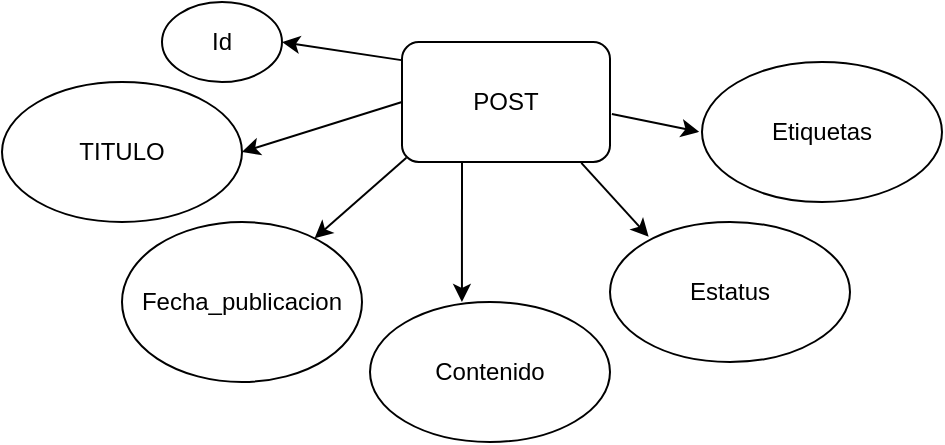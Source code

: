 <mxfile>
    <diagram id="UlM8uZWgtpeYPoDL3PFG" name="Post">
        <mxGraphModel dx="1309" dy="771" grid="1" gridSize="10" guides="1" tooltips="1" connect="1" arrows="1" fold="1" page="1" pageScale="1" pageWidth="827" pageHeight="1169" math="0" shadow="0">
            <root>
                <mxCell id="0"/>
                <mxCell id="1" parent="0"/>
                <mxCell id="2" value="POST" style="rounded=1;whiteSpace=wrap;html=1;arcSize=14;" vertex="1" parent="1">
                    <mxGeometry x="379" y="40" width="104" height="60" as="geometry"/>
                </mxCell>
                <mxCell id="3" value="TITULO" style="ellipse;whiteSpace=wrap;html=1;" vertex="1" parent="1">
                    <mxGeometry x="179" y="60" width="120" height="70" as="geometry"/>
                </mxCell>
                <mxCell id="4" value="Fecha_publicacion" style="ellipse;whiteSpace=wrap;html=1;" vertex="1" parent="1">
                    <mxGeometry x="239" y="130" width="120" height="80" as="geometry"/>
                </mxCell>
                <mxCell id="5" value="Contenido" style="ellipse;whiteSpace=wrap;html=1;" vertex="1" parent="1">
                    <mxGeometry x="363" y="170" width="120" height="70" as="geometry"/>
                </mxCell>
                <mxCell id="6" value="Estatus" style="ellipse;whiteSpace=wrap;html=1;" vertex="1" parent="1">
                    <mxGeometry x="483" y="130" width="120" height="70" as="geometry"/>
                </mxCell>
                <mxCell id="7" value="Etiquetas" style="ellipse;whiteSpace=wrap;html=1;" vertex="1" parent="1">
                    <mxGeometry x="529" y="50" width="120" height="70" as="geometry"/>
                </mxCell>
                <mxCell id="8" value="Id" style="ellipse;whiteSpace=wrap;html=1;" vertex="1" parent="1">
                    <mxGeometry x="259" y="20" width="60" height="40" as="geometry"/>
                </mxCell>
                <mxCell id="9" value="" style="endArrow=classic;html=1;exitX=0.021;exitY=0.965;exitDx=0;exitDy=0;exitPerimeter=0;" edge="1" parent="1" source="2" target="4">
                    <mxGeometry width="50" height="50" relative="1" as="geometry">
                        <mxPoint x="499" y="280" as="sourcePoint"/>
                        <mxPoint x="549" y="230" as="targetPoint"/>
                    </mxGeometry>
                </mxCell>
                <mxCell id="10" value="" style="endArrow=classic;html=1;exitX=0;exitY=0.5;exitDx=0;exitDy=0;entryX=1;entryY=0.5;entryDx=0;entryDy=0;" edge="1" parent="1" source="2" target="3">
                    <mxGeometry width="50" height="50" relative="1" as="geometry">
                        <mxPoint x="379" y="120" as="sourcePoint"/>
                        <mxPoint x="345.363" y="148.183" as="targetPoint"/>
                    </mxGeometry>
                </mxCell>
                <mxCell id="12" value="" style="endArrow=classic;html=1;exitX=-0.003;exitY=0.151;exitDx=0;exitDy=0;entryX=1;entryY=0.5;entryDx=0;entryDy=0;exitPerimeter=0;" edge="1" parent="1" source="2" target="8">
                    <mxGeometry width="50" height="50" relative="1" as="geometry">
                        <mxPoint x="399" y="90" as="sourcePoint"/>
                        <mxPoint x="319" y="115" as="targetPoint"/>
                    </mxGeometry>
                </mxCell>
                <mxCell id="13" value="" style="endArrow=classic;html=1;exitX=0;exitY=0.5;exitDx=0;exitDy=0;entryX=0.383;entryY=0;entryDx=0;entryDy=0;entryPerimeter=0;" edge="1" parent="1" target="5">
                    <mxGeometry width="50" height="50" relative="1" as="geometry">
                        <mxPoint x="409" y="100" as="sourcePoint"/>
                        <mxPoint x="329" y="125" as="targetPoint"/>
                    </mxGeometry>
                </mxCell>
                <mxCell id="14" value="" style="endArrow=classic;html=1;exitX=0.862;exitY=1.007;exitDx=0;exitDy=0;entryX=0.161;entryY=0.106;entryDx=0;entryDy=0;entryPerimeter=0;exitPerimeter=0;" edge="1" parent="1" source="2" target="6">
                    <mxGeometry width="50" height="50" relative="1" as="geometry">
                        <mxPoint x="419" y="110" as="sourcePoint"/>
                        <mxPoint x="418.96" y="180" as="targetPoint"/>
                    </mxGeometry>
                </mxCell>
                <mxCell id="15" value="" style="endArrow=classic;html=1;exitX=1.009;exitY=0.6;exitDx=0;exitDy=0;entryX=-0.012;entryY=0.499;entryDx=0;entryDy=0;entryPerimeter=0;exitPerimeter=0;" edge="1" parent="1" source="2" target="7">
                    <mxGeometry width="50" height="50" relative="1" as="geometry">
                        <mxPoint x="429" y="120" as="sourcePoint"/>
                        <mxPoint x="428.96" y="190" as="targetPoint"/>
                    </mxGeometry>
                </mxCell>
            </root>
        </mxGraphModel>
    </diagram>
    <diagram id="bG9FmS1Jnqb3g-qNUns7" name="Users">
        <mxGraphModel dx="722" dy="426" grid="1" gridSize="10" guides="1" tooltips="1" connect="1" arrows="1" fold="1" page="1" pageScale="1" pageWidth="827" pageHeight="1169" math="0" shadow="0">
            <root>
                <mxCell id="TsXCpRAqJ5bHLG3Hbtg3-0"/>
                <mxCell id="TsXCpRAqJ5bHLG3Hbtg3-1" parent="TsXCpRAqJ5bHLG3Hbtg3-0"/>
                <mxCell id="TsXCpRAqJ5bHLG3Hbtg3-2" value="USERS" style="rounded=1;whiteSpace=wrap;html=1;" vertex="1" parent="TsXCpRAqJ5bHLG3Hbtg3-1">
                    <mxGeometry x="350" y="40" width="120" height="60" as="geometry"/>
                </mxCell>
                <mxCell id="TsXCpRAqJ5bHLG3Hbtg3-3" value="Password" style="ellipse;whiteSpace=wrap;html=1;" vertex="1" parent="TsXCpRAqJ5bHLG3Hbtg3-1">
                    <mxGeometry x="190" y="70" width="120" height="80" as="geometry"/>
                </mxCell>
                <mxCell id="TsXCpRAqJ5bHLG3Hbtg3-4" value="Email" style="ellipse;whiteSpace=wrap;html=1;" vertex="1" parent="TsXCpRAqJ5bHLG3Hbtg3-1">
                    <mxGeometry x="300" y="130" width="120" height="80" as="geometry"/>
                </mxCell>
                <mxCell id="lvIWvGD6h-zGMeZID2cU-0" value="Id" style="ellipse;whiteSpace=wrap;html=1;" vertex="1" parent="TsXCpRAqJ5bHLG3Hbtg3-1">
                    <mxGeometry x="240" y="20" width="60" height="40" as="geometry"/>
                </mxCell>
                <mxCell id="lvIWvGD6h-zGMeZID2cU-1" value="Apodo" style="ellipse;whiteSpace=wrap;html=1;" vertex="1" parent="TsXCpRAqJ5bHLG3Hbtg3-1">
                    <mxGeometry x="440" y="130" width="120" height="80" as="geometry"/>
                </mxCell>
                <mxCell id="lvIWvGD6h-zGMeZID2cU-2" value="Login" style="ellipse;whiteSpace=wrap;html=1;" vertex="1" parent="TsXCpRAqJ5bHLG3Hbtg3-1">
                    <mxGeometry x="490" y="30" width="120" height="80" as="geometry"/>
                </mxCell>
                <mxCell id="lvIWvGD6h-zGMeZID2cU-3" value="" style="endArrow=classic;html=1;exitX=0;exitY=0.181;exitDx=0;exitDy=0;exitPerimeter=0;entryX=1;entryY=0.5;entryDx=0;entryDy=0;" edge="1" parent="TsXCpRAqJ5bHLG3Hbtg3-1" source="TsXCpRAqJ5bHLG3Hbtg3-2" target="lvIWvGD6h-zGMeZID2cU-0">
                    <mxGeometry width="50" height="50" relative="1" as="geometry">
                        <mxPoint x="400" y="190" as="sourcePoint"/>
                        <mxPoint x="450" y="140" as="targetPoint"/>
                    </mxGeometry>
                </mxCell>
                <mxCell id="lvIWvGD6h-zGMeZID2cU-4" value="" style="endArrow=classic;html=1;exitX=0.001;exitY=0.607;exitDx=0;exitDy=0;exitPerimeter=0;entryX=1.007;entryY=0.348;entryDx=0;entryDy=0;entryPerimeter=0;" edge="1" parent="TsXCpRAqJ5bHLG3Hbtg3-1" source="TsXCpRAqJ5bHLG3Hbtg3-2" target="TsXCpRAqJ5bHLG3Hbtg3-3">
                    <mxGeometry width="50" height="50" relative="1" as="geometry">
                        <mxPoint x="358.44" y="60.74" as="sourcePoint"/>
                        <mxPoint x="310" y="50" as="targetPoint"/>
                    </mxGeometry>
                </mxCell>
                <mxCell id="lvIWvGD6h-zGMeZID2cU-5" value="" style="endArrow=classic;html=1;exitX=0.134;exitY=1.003;exitDx=0;exitDy=0;exitPerimeter=0;entryX=0.5;entryY=0;entryDx=0;entryDy=0;" edge="1" parent="TsXCpRAqJ5bHLG3Hbtg3-1" source="TsXCpRAqJ5bHLG3Hbtg3-2" target="TsXCpRAqJ5bHLG3Hbtg3-4">
                    <mxGeometry width="50" height="50" relative="1" as="geometry">
                        <mxPoint x="360.12" y="86.42" as="sourcePoint"/>
                        <mxPoint x="320.84" y="107.84" as="targetPoint"/>
                    </mxGeometry>
                </mxCell>
                <mxCell id="lvIWvGD6h-zGMeZID2cU-6" value="" style="endArrow=classic;html=1;exitX=0.75;exitY=1;exitDx=0;exitDy=0;entryX=0.167;entryY=0.125;entryDx=0;entryDy=0;entryPerimeter=0;" edge="1" parent="TsXCpRAqJ5bHLG3Hbtg3-1" source="TsXCpRAqJ5bHLG3Hbtg3-2" target="lvIWvGD6h-zGMeZID2cU-1">
                    <mxGeometry width="50" height="50" relative="1" as="geometry">
                        <mxPoint x="376.08" y="110.18" as="sourcePoint"/>
                        <mxPoint x="370" y="140" as="targetPoint"/>
                    </mxGeometry>
                </mxCell>
                <mxCell id="lvIWvGD6h-zGMeZID2cU-7" value="" style="endArrow=classic;html=1;exitX=1;exitY=0.5;exitDx=0;exitDy=0;entryX=0;entryY=0.5;entryDx=0;entryDy=0;" edge="1" parent="TsXCpRAqJ5bHLG3Hbtg3-1" source="TsXCpRAqJ5bHLG3Hbtg3-2" target="lvIWvGD6h-zGMeZID2cU-2">
                    <mxGeometry width="50" height="50" relative="1" as="geometry">
                        <mxPoint x="386.08" y="120.18" as="sourcePoint"/>
                        <mxPoint x="380" y="150" as="targetPoint"/>
                    </mxGeometry>
                </mxCell>
            </root>
        </mxGraphModel>
    </diagram>
    <diagram id="hBJPY6FXsiaYsBqrsRPN" name="Comments">
        <mxGraphModel dx="419" dy="247" grid="1" gridSize="10" guides="1" tooltips="1" connect="1" arrows="1" fold="1" page="1" pageScale="1" pageWidth="827" pageHeight="1169" math="0" shadow="0">
            <root>
                <mxCell id="xb_P53k-a_JoWC9shir0-0"/>
                <mxCell id="xb_P53k-a_JoWC9shir0-1" parent="xb_P53k-a_JoWC9shir0-0"/>
                <mxCell id="pjiuDdkhfRSKJkXtBI6W-0" value="COMMENTS" style="rounded=1;whiteSpace=wrap;html=1;" vertex="1" parent="xb_P53k-a_JoWC9shir0-1">
                    <mxGeometry x="340" y="10" width="120" height="60" as="geometry"/>
                </mxCell>
                <mxCell id="0zO9Ty8pdJOdZL9CQHit-0" value="Id" style="ellipse;whiteSpace=wrap;html=1;" vertex="1" parent="xb_P53k-a_JoWC9shir0-1">
                    <mxGeometry x="240" y="20" width="60" height="40" as="geometry"/>
                </mxCell>
                <mxCell id="0zO9Ty8pdJOdZL9CQHit-1" value="id_user&lt;br&gt;(forgein key)" style="ellipse;whiteSpace=wrap;html=1;" vertex="1" parent="xb_P53k-a_JoWC9shir0-1">
                    <mxGeometry x="230" y="80" width="120" height="80" as="geometry"/>
                </mxCell>
                <mxCell id="0zO9Ty8pdJOdZL9CQHit-2" value="Fecha_publicacion" style="ellipse;whiteSpace=wrap;html=1;" vertex="1" parent="xb_P53k-a_JoWC9shir0-1">
                    <mxGeometry x="354" y="100" width="120" height="80" as="geometry"/>
                </mxCell>
                <mxCell id="0zO9Ty8pdJOdZL9CQHit-3" value="Mensaje" style="ellipse;whiteSpace=wrap;html=1;" vertex="1" parent="xb_P53k-a_JoWC9shir0-1">
                    <mxGeometry x="480" y="50" width="120" height="80" as="geometry"/>
                </mxCell>
                <mxCell id="0zO9Ty8pdJOdZL9CQHit-4" value="" style="endArrow=classic;html=1;entryX=1;entryY=0.5;entryDx=0;entryDy=0;exitX=0;exitY=0.5;exitDx=0;exitDy=0;" edge="1" parent="xb_P53k-a_JoWC9shir0-1" source="pjiuDdkhfRSKJkXtBI6W-0" target="0zO9Ty8pdJOdZL9CQHit-0">
                    <mxGeometry width="50" height="50" relative="1" as="geometry">
                        <mxPoint x="410" y="140" as="sourcePoint"/>
                        <mxPoint x="460" y="90" as="targetPoint"/>
                    </mxGeometry>
                </mxCell>
                <mxCell id="0zO9Ty8pdJOdZL9CQHit-5" value="" style="endArrow=classic;html=1;entryX=0.798;entryY=0.094;entryDx=0;entryDy=0;entryPerimeter=0;exitX=0.025;exitY=0.955;exitDx=0;exitDy=0;exitPerimeter=0;" edge="1" parent="xb_P53k-a_JoWC9shir0-1" source="pjiuDdkhfRSKJkXtBI6W-0" target="0zO9Ty8pdJOdZL9CQHit-1">
                    <mxGeometry width="50" height="50" relative="1" as="geometry">
                        <mxPoint x="340" y="70" as="sourcePoint"/>
                        <mxPoint x="310" y="50" as="targetPoint"/>
                    </mxGeometry>
                </mxCell>
                <mxCell id="0zO9Ty8pdJOdZL9CQHit-6" value="" style="endArrow=classic;html=1;entryX=0.5;entryY=0;entryDx=0;entryDy=0;exitX=0.609;exitY=1.006;exitDx=0;exitDy=0;exitPerimeter=0;" edge="1" parent="xb_P53k-a_JoWC9shir0-1" source="pjiuDdkhfRSKJkXtBI6W-0" target="0zO9Ty8pdJOdZL9CQHit-2">
                    <mxGeometry width="50" height="50" relative="1" as="geometry">
                        <mxPoint x="353" y="77.3" as="sourcePoint"/>
                        <mxPoint x="335.76" y="97.52" as="targetPoint"/>
                    </mxGeometry>
                </mxCell>
                <mxCell id="0zO9Ty8pdJOdZL9CQHit-7" value="" style="endArrow=classic;html=1;exitX=1.001;exitY=0.887;exitDx=0;exitDy=0;exitPerimeter=0;" edge="1" parent="xb_P53k-a_JoWC9shir0-1" source="pjiuDdkhfRSKJkXtBI6W-0" target="0zO9Ty8pdJOdZL9CQHit-3">
                    <mxGeometry width="50" height="50" relative="1" as="geometry">
                        <mxPoint x="423.08" y="80.36" as="sourcePoint"/>
                        <mxPoint x="424" y="110.0" as="targetPoint"/>
                    </mxGeometry>
                </mxCell>
            </root>
        </mxGraphModel>
    </diagram>
    <diagram id="oTTSp_5NxGlArNmPYsuN" name="Category">
        <mxGraphModel dx="873" dy="514" grid="1" gridSize="10" guides="1" tooltips="1" connect="1" arrows="1" fold="1" page="1" pageScale="1" pageWidth="827" pageHeight="1169" math="0" shadow="0">
            <root>
                <mxCell id="JVxoDmxVi2BZ-2K3JxXM-0"/>
                <mxCell id="JVxoDmxVi2BZ-2K3JxXM-1" parent="JVxoDmxVi2BZ-2K3JxXM-0"/>
                <mxCell id="syEWE0Pl1-XZlyq0qfIc-4" value="" style="edgeStyle=none;html=1;exitX=0.75;exitY=1;exitDx=0;exitDy=0;" edge="1" parent="JVxoDmxVi2BZ-2K3JxXM-1" source="9oYAX9k8ZQgfB8j-VACh-0" target="syEWE0Pl1-XZlyq0qfIc-1">
                    <mxGeometry relative="1" as="geometry"/>
                </mxCell>
                <mxCell id="9oYAX9k8ZQgfB8j-VACh-0" value="CATEGORY" style="rounded=1;whiteSpace=wrap;html=1;" vertex="1" parent="JVxoDmxVi2BZ-2K3JxXM-1">
                    <mxGeometry x="340" y="20" width="120" height="60" as="geometry"/>
                </mxCell>
                <mxCell id="syEWE0Pl1-XZlyq0qfIc-0" value="Id" style="ellipse;whiteSpace=wrap;html=1;" vertex="1" parent="JVxoDmxVi2BZ-2K3JxXM-1">
                    <mxGeometry x="270" y="120" width="60" height="40" as="geometry"/>
                </mxCell>
                <mxCell id="syEWE0Pl1-XZlyq0qfIc-1" value="Name_category" style="ellipse;whiteSpace=wrap;html=1;" vertex="1" parent="JVxoDmxVi2BZ-2K3JxXM-1">
                    <mxGeometry x="430" y="120" width="120" height="80" as="geometry"/>
                </mxCell>
                <mxCell id="syEWE0Pl1-XZlyq0qfIc-2" value="" style="endArrow=classic;html=1;exitX=0.088;exitY=1.003;exitDx=0;exitDy=0;entryX=1;entryY=0;entryDx=0;entryDy=0;exitPerimeter=0;" edge="1" parent="JVxoDmxVi2BZ-2K3JxXM-1" source="9oYAX9k8ZQgfB8j-VACh-0" target="syEWE0Pl1-XZlyq0qfIc-0">
                    <mxGeometry width="50" height="50" relative="1" as="geometry">
                        <mxPoint x="390" y="180" as="sourcePoint"/>
                        <mxPoint x="440" y="130" as="targetPoint"/>
                    </mxGeometry>
                </mxCell>
            </root>
        </mxGraphModel>
    </diagram>
</mxfile>